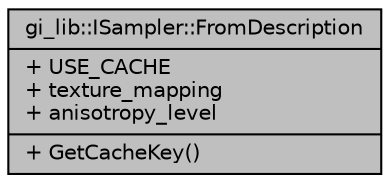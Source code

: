 digraph "gi_lib::ISampler::FromDescription"
{
  edge [fontname="Helvetica",fontsize="10",labelfontname="Helvetica",labelfontsize="10"];
  node [fontname="Helvetica",fontsize="10",shape=record];
  Node1 [label="{gi_lib::ISampler::FromDescription\n|+ USE_CACHE\l+ texture_mapping\l+ anisotropy_level\l|+ GetCacheKey()\l}",height=0.2,width=0.4,color="black", fillcolor="grey75", style="filled", fontcolor="black"];
}
